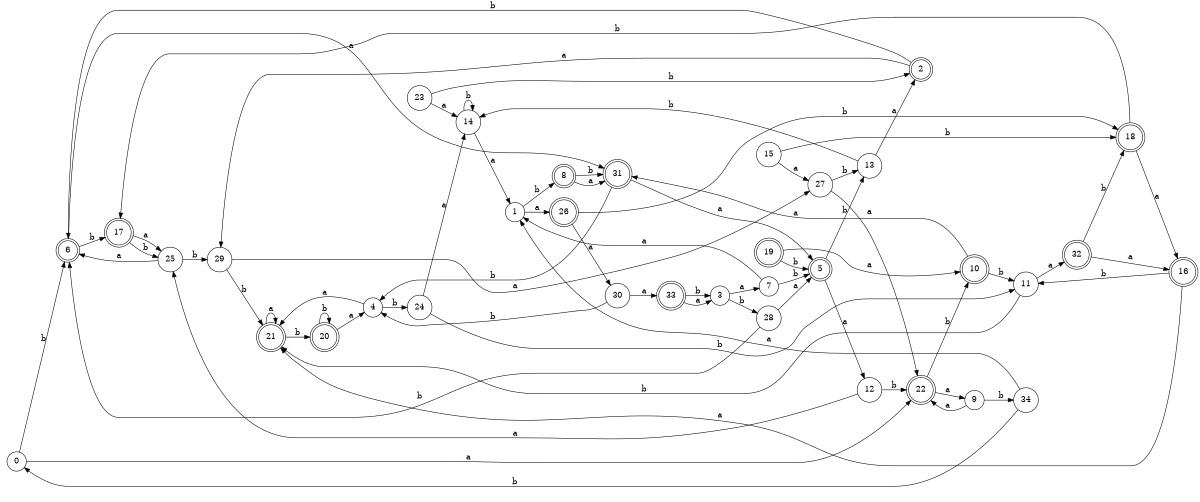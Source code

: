 digraph n28_2 {
__start0 [label="" shape="none"];

rankdir=LR;
size="8,5";

s0 [style="filled", color="black", fillcolor="white" shape="circle", label="0"];
s1 [style="filled", color="black", fillcolor="white" shape="circle", label="1"];
s2 [style="rounded,filled", color="black", fillcolor="white" shape="doublecircle", label="2"];
s3 [style="filled", color="black", fillcolor="white" shape="circle", label="3"];
s4 [style="filled", color="black", fillcolor="white" shape="circle", label="4"];
s5 [style="rounded,filled", color="black", fillcolor="white" shape="doublecircle", label="5"];
s6 [style="rounded,filled", color="black", fillcolor="white" shape="doublecircle", label="6"];
s7 [style="filled", color="black", fillcolor="white" shape="circle", label="7"];
s8 [style="rounded,filled", color="black", fillcolor="white" shape="doublecircle", label="8"];
s9 [style="filled", color="black", fillcolor="white" shape="circle", label="9"];
s10 [style="rounded,filled", color="black", fillcolor="white" shape="doublecircle", label="10"];
s11 [style="filled", color="black", fillcolor="white" shape="circle", label="11"];
s12 [style="filled", color="black", fillcolor="white" shape="circle", label="12"];
s13 [style="filled", color="black", fillcolor="white" shape="circle", label="13"];
s14 [style="filled", color="black", fillcolor="white" shape="circle", label="14"];
s15 [style="filled", color="black", fillcolor="white" shape="circle", label="15"];
s16 [style="rounded,filled", color="black", fillcolor="white" shape="doublecircle", label="16"];
s17 [style="rounded,filled", color="black", fillcolor="white" shape="doublecircle", label="17"];
s18 [style="rounded,filled", color="black", fillcolor="white" shape="doublecircle", label="18"];
s19 [style="rounded,filled", color="black", fillcolor="white" shape="doublecircle", label="19"];
s20 [style="rounded,filled", color="black", fillcolor="white" shape="doublecircle", label="20"];
s21 [style="rounded,filled", color="black", fillcolor="white" shape="doublecircle", label="21"];
s22 [style="rounded,filled", color="black", fillcolor="white" shape="doublecircle", label="22"];
s23 [style="filled", color="black", fillcolor="white" shape="circle", label="23"];
s24 [style="filled", color="black", fillcolor="white" shape="circle", label="24"];
s25 [style="filled", color="black", fillcolor="white" shape="circle", label="25"];
s26 [style="rounded,filled", color="black", fillcolor="white" shape="doublecircle", label="26"];
s27 [style="filled", color="black", fillcolor="white" shape="circle", label="27"];
s28 [style="filled", color="black", fillcolor="white" shape="circle", label="28"];
s29 [style="filled", color="black", fillcolor="white" shape="circle", label="29"];
s30 [style="filled", color="black", fillcolor="white" shape="circle", label="30"];
s31 [style="rounded,filled", color="black", fillcolor="white" shape="doublecircle", label="31"];
s32 [style="rounded,filled", color="black", fillcolor="white" shape="doublecircle", label="32"];
s33 [style="rounded,filled", color="black", fillcolor="white" shape="doublecircle", label="33"];
s34 [style="filled", color="black", fillcolor="white" shape="circle", label="34"];
s0 -> s22 [label="a"];
s0 -> s6 [label="b"];
s1 -> s26 [label="a"];
s1 -> s8 [label="b"];
s2 -> s29 [label="a"];
s2 -> s6 [label="b"];
s3 -> s7 [label="a"];
s3 -> s28 [label="b"];
s4 -> s21 [label="a"];
s4 -> s24 [label="b"];
s5 -> s12 [label="a"];
s5 -> s13 [label="b"];
s6 -> s31 [label="a"];
s6 -> s17 [label="b"];
s7 -> s1 [label="a"];
s7 -> s5 [label="b"];
s8 -> s31 [label="a"];
s8 -> s31 [label="b"];
s9 -> s22 [label="a"];
s9 -> s34 [label="b"];
s10 -> s31 [label="a"];
s10 -> s11 [label="b"];
s11 -> s32 [label="a"];
s11 -> s21 [label="b"];
s12 -> s25 [label="a"];
s12 -> s22 [label="b"];
s13 -> s2 [label="a"];
s13 -> s14 [label="b"];
s14 -> s1 [label="a"];
s14 -> s14 [label="b"];
s15 -> s27 [label="a"];
s15 -> s18 [label="b"];
s16 -> s21 [label="a"];
s16 -> s11 [label="b"];
s17 -> s25 [label="a"];
s17 -> s25 [label="b"];
s18 -> s16 [label="a"];
s18 -> s17 [label="b"];
s19 -> s10 [label="a"];
s19 -> s5 [label="b"];
s20 -> s4 [label="a"];
s20 -> s20 [label="b"];
s21 -> s21 [label="a"];
s21 -> s20 [label="b"];
s22 -> s9 [label="a"];
s22 -> s10 [label="b"];
s23 -> s14 [label="a"];
s23 -> s2 [label="b"];
s24 -> s14 [label="a"];
s24 -> s11 [label="b"];
s25 -> s6 [label="a"];
s25 -> s29 [label="b"];
s26 -> s30 [label="a"];
s26 -> s18 [label="b"];
s27 -> s22 [label="a"];
s27 -> s13 [label="b"];
s28 -> s5 [label="a"];
s28 -> s6 [label="b"];
s29 -> s27 [label="a"];
s29 -> s21 [label="b"];
s30 -> s33 [label="a"];
s30 -> s4 [label="b"];
s31 -> s5 [label="a"];
s31 -> s4 [label="b"];
s32 -> s16 [label="a"];
s32 -> s18 [label="b"];
s33 -> s3 [label="a"];
s33 -> s3 [label="b"];
s34 -> s1 [label="a"];
s34 -> s0 [label="b"];

}